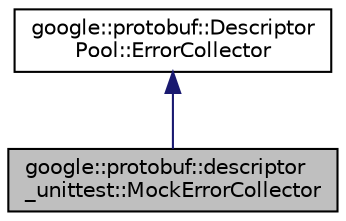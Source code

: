 digraph "google::protobuf::descriptor_unittest::MockErrorCollector"
{
 // LATEX_PDF_SIZE
  edge [fontname="Helvetica",fontsize="10",labelfontname="Helvetica",labelfontsize="10"];
  node [fontname="Helvetica",fontsize="10",shape=record];
  Node1 [label="google::protobuf::descriptor\l_unittest::MockErrorCollector",height=0.2,width=0.4,color="black", fillcolor="grey75", style="filled", fontcolor="black",tooltip=" "];
  Node2 -> Node1 [dir="back",color="midnightblue",fontsize="10",style="solid",fontname="Helvetica"];
  Node2 [label="google::protobuf::Descriptor\lPool::ErrorCollector",height=0.2,width=0.4,color="black", fillcolor="white", style="filled",URL="$classgoogle_1_1protobuf_1_1DescriptorPool_1_1ErrorCollector.html",tooltip=" "];
}
